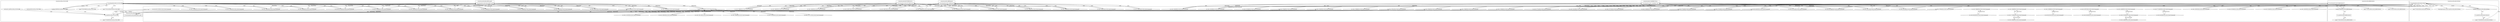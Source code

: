digraph G {
	"10.1.80.1:35908#ServerID_OuterContainerID"->"1_fwatchdog#ServerID_6dcbcc88d5-mp48t"[ label="GET" ];
	"1_fwatchdog#ServerID_667d78fb58-847xt"->"10.1.80.1:58858#ServerID_OuterContainerID"[ label="RESPONSE" ];
	"10.1.80.1:58858#ServerID_OuterContainerID"->"1_fwatchdog#ServerID_667d78fb58-847xt"[ label="GET" ];
	"10.1.80.1:35909#ServerID_OuterContainerID"->"1_fwatchdog#ServerID_6dcbcc88d5-mp48t"[ label="GET" ];
	"1_fwatchdog#ServerID_667d78fb58-847xt"->"10.1.80.1:58860#ServerID_OuterContainerID"[ label="RESPONSE" ];
	"10.1.80.1:58860#ServerID_OuterContainerID"->"1_fwatchdog#ServerID_667d78fb58-847xt"[ label="GET" ];
	"1_fwatchdog#ServerID_6dcbcc88d5-mp48t"->"10.1.80.1:35909#ServerID_OuterContainerID"[ label="RESPONSE" ];
	"1_fwatchdog#ServerID_6dcbcc88d5-mp48t"->"10.1.80.1:35908#ServerID_OuterContainerID"[ label="RESPONSE" ];
	"10.1.80.1:57749#ServerID_OuterContainerID"->"1_fwatchdog#ServerID_8665dd9487-pdgrc"[ label="GET" ];
	"1_fwatchdog#ServerID_8665dd9487-pdgrc"->"10.1.80.1:57749#ServerID_OuterContainerID"[ label="RESPONSE" ];
	"10.1.80.1:57748#ServerID_OuterContainerID"->"1_fwatchdog#ServerID_8665dd9487-pdgrc"[ label="GET" ];
	"1_fwatchdog#ServerID_8665dd9487-pdgrc"->"10.1.80.1:57748#ServerID_OuterContainerID"[ label="RESPONSE" ];
	"10.1.80.1:55058#ServerID_OuterContainerID"->"1_fwatchdog#ServerID_76c96688d7-9bscs"[ label="GET" ];
	"1_fwatchdog#ServerID_76c96688d7-9bscs"->"10.1.80.1:55058#ServerID_OuterContainerID"[ label="RESPONSE" ];
	"10.1.80.1:55060#ServerID_OuterContainerID"->"1_fwatchdog#ServerID_76c96688d7-9bscs"[ label="GET" ];
	"1_fwatchdog#ServerID_76c96688d7-9bscs"->"10.1.80.1:55060#ServerID_OuterContainerID"[ label="RESPONSE" ];
	"10.1.80.1:58834#ServerID_OuterContainerID"->"1_fwatchdog#ServerID_1f4f60deee3d"[ label="read" ];
	"1_fwatchdog#ServerID_6dcbcc88d5-mp48t"->"gateway:8080#ServerID_OuterContainerID"[ label="POST" ];
	"10.1.80.1:58890#ServerID_OuterContainerID"->"1_fwatchdog#ServerID_667d78fb58-847xt"[ label="GET" ];
	"10.1.80.1:58888#ServerID_OuterContainerID"->"1_fwatchdog#ServerID_667d78fb58-847xt"[ label="GET" ];
	"1_fwatchdog#ServerID_667d78fb58-847xt"->"10.1.80.1:58890#ServerID_OuterContainerID"[ label="RESPONSE" ];
	"1_fwatchdog#ServerID_667d78fb58-847xt"->"10.1.80.1:58888#ServerID_OuterContainerID"[ label="RESPONSE" ];
	"10.1.80.183:57642#ServerID_OuterContainerID"->"1_fwatchdog#ServerID_6dcbcc88d5-mp48t"[ label="POST" ];
	"1_fwatchdog#ServerID_1f4f60deee3d"->"10.1.80.1:58834#ServerID_OuterContainerID"[ label="write" ];
	"1_fwatchdog#ServerID_6dcbcc88d5-mp48t"->"10.1.80.183:8080#ServerID_OuterContainerID"[ label="POST" ];
	"10.1.80.183:44040#ServerID_OuterContainerID"->"1_fwatchdog#ServerID_8665dd9487-pdgrc"[ label="POST" ];
	"1_fwatchdog#ServerID_8665dd9487-pdgrc"->"10.1.80.183:44040#ServerID_OuterContainerID"[ label="RESPONSE" ];
	"10.1.80.183:8080#ServerID_OuterContainerID"->"1_fwatchdog#ServerID_6dcbcc88d5-mp48t"[ label="RESPONSE" ];
	"gateway:8080#ServerID_OuterContainerID"->"1_fwatchdog#ServerID_6dcbcc88d5-mp48t"[ label="RESPONSE" ];
	"10.1.80.1:35958#ServerID_OuterContainerID"->"1_fwatchdog#ServerID_6dcbcc88d5-mp48t"[ label="GET" ];
	"10.1.80.1:35956#ServerID_OuterContainerID"->"1_fwatchdog#ServerID_6dcbcc88d5-mp48t"[ label="GET" ];
	"1_fwatchdog#ServerID_6dcbcc88d5-mp48t"->"10.1.80.1:35958#ServerID_OuterContainerID"[ label="RESPONSE" ];
	"1_fwatchdog#ServerID_6dcbcc88d5-mp48t"->"10.1.80.1:35956#ServerID_OuterContainerID"[ label="RESPONSE" ];
	"10.1.80.183:55664#ServerID_OuterContainerID"->"1_fwatchdog#ServerID_76c96688d7-9bscs"[ label="POST" ];
	"1_fwatchdog#ServerID_76c96688d7-9bscs"->"10.1.80.183:55664#ServerID_OuterContainerID"[ label="RESPONSE" ];
	"10.1.80.1:58832#ServerID_OuterContainerID"->"1_fwatchdog#ServerID_1f4f60deee3d"[ label="read" ];
	"1_fwatchdog#ServerID_6dcbcc88d5-mp48t"->"10.1.80.183:57642#ServerID_OuterContainerID"[ label="RESPONSE" ];
	"10.1.80.1:57804#ServerID_OuterContainerID"->"1_fwatchdog#ServerID_8665dd9487-pdgrc"[ label="GET" ];
	"10.1.80.1:57806#ServerID_OuterContainerID"->"1_fwatchdog#ServerID_8665dd9487-pdgrc"[ label="GET" ];
	"1_fwatchdog#ServerID_1f4f60deee3d"->"10.1.80.1:58832#ServerID_OuterContainerID"[ label="write" ];
	"1_fwatchdog#ServerID_8665dd9487-pdgrc"->"10.1.80.1:57806#ServerID_OuterContainerID"[ label="RESPONSE" ];
	"1_fwatchdog#ServerID_8665dd9487-pdgrc"->"10.1.80.1:57804#ServerID_OuterContainerID"[ label="RESPONSE" ];
	"10.1.80.1:55114#ServerID_OuterContainerID"->"1_fwatchdog#ServerID_76c96688d7-9bscs"[ label="GET" ];
	"10.1.80.1:55112#ServerID_OuterContainerID"->"1_fwatchdog#ServerID_76c96688d7-9bscs"[ label="GET" ];
	"1_fwatchdog#ServerID_76c96688d7-9bscs"->"10.1.80.1:55112#ServerID_OuterContainerID"[ label="RESPONSE" ];
	"1_fwatchdog#ServerID_76c96688d7-9bscs"->"10.1.80.1:55114#ServerID_OuterContainerID"[ label="RESPONSE" ];
	"10.1.80.1:58938#ServerID_OuterContainerID"->"1_fwatchdog#ServerID_667d78fb58-847xt"[ label="GET" ];
	"10.1.80.1:58940#ServerID_OuterContainerID"->"1_fwatchdog#ServerID_667d78fb58-847xt"[ label="GET" ];
	"1_fwatchdog#ServerID_667d78fb58-847xt"->"10.1.80.1:58940#ServerID_OuterContainerID"[ label="RESPONSE" ];
	"1_fwatchdog#ServerID_667d78fb58-847xt"->"10.1.80.1:58938#ServerID_OuterContainerID"[ label="RESPONSE" ];
	"10.1.80.1:35990#ServerID_OuterContainerID"->"1_fwatchdog#ServerID_6dcbcc88d5-mp48t"[ label="GET" ];
	"1_fwatchdog#ServerID_6dcbcc88d5-mp48t"->"10.1.80.1:35990#ServerID_OuterContainerID"[ label="RESPONSE" ];
	"10.1.80.1:35988#ServerID_OuterContainerID"->"1_fwatchdog#ServerID_6dcbcc88d5-mp48t"[ label="GET" ];
	"1_fwatchdog#ServerID_6dcbcc88d5-mp48t"->"10.1.80.1:35988#ServerID_OuterContainerID"[ label="RESPONSE" ];
	"10.1.80.1:57830#ServerID_OuterContainerID"->"1_fwatchdog#ServerID_8665dd9487-pdgrc"[ label="GET" ];
	"10.1.80.1:57831#ServerID_OuterContainerID"->"1_fwatchdog#ServerID_8665dd9487-pdgrc"[ label="GET" ];
	"1_fwatchdog#ServerID_8665dd9487-pdgrc"->"10.1.80.1:57830#ServerID_OuterContainerID"[ label="RESPONSE" ];
	"1_fwatchdog#ServerID_8665dd9487-pdgrc"->"10.1.80.1:57831#ServerID_OuterContainerID"[ label="RESPONSE" ];
	"10.1.80.1:55139#ServerID_OuterContainerID"->"1_fwatchdog#ServerID_76c96688d7-9bscs"[ label="GET" ];
	"1_fwatchdog#ServerID_76c96688d7-9bscs"->"10.1.80.1:55139#ServerID_OuterContainerID"[ label="RESPONSE" ];
	"10.1.80.1:55138#ServerID_OuterContainerID"->"1_fwatchdog#ServerID_76c96688d7-9bscs"[ label="GET" ];
	"10.1.80.1:35884#ServerID_OuterContainerID"->"1_fwatchdog#ServerID_e47e2b15aff4"[ label="read" ];
	"1_fwatchdog#ServerID_76c96688d7-9bscs"->"10.1.80.1:55138#ServerID_OuterContainerID"[ label="RESPONSE" ];
	"10.1.80.1:58972#ServerID_OuterContainerID"->"1_fwatchdog#ServerID_667d78fb58-847xt"[ label="GET" ];
	"1_fwatchdog#ServerID_667d78fb58-847xt"->"10.1.80.1:58972#ServerID_OuterContainerID"[ label="RESPONSE" ];
	"10.1.80.1:58970#ServerID_OuterContainerID"->"1_fwatchdog#ServerID_667d78fb58-847xt"[ label="GET" ];
	"1_fwatchdog#ServerID_667d78fb58-847xt"->"10.1.80.1:58970#ServerID_OuterContainerID"[ label="RESPONSE" ];
	"1_fwatchdog#ServerID_e47e2b15aff4"->"10.1.80.1:35884#ServerID_OuterContainerID"[ label="write" ];
	"10.1.80.1:36020#ServerID_OuterContainerID"->"1_fwatchdog#ServerID_6dcbcc88d5-mp48t"[ label="GET" ];
	"10.1.80.1:36021#ServerID_OuterContainerID"->"1_fwatchdog#ServerID_6dcbcc88d5-mp48t"[ label="GET" ];
	"1_fwatchdog#ServerID_6dcbcc88d5-mp48t"->"10.1.80.1:36020#ServerID_OuterContainerID"[ label="RESPONSE" ];
	"1_fwatchdog#ServerID_6dcbcc88d5-mp48t"->"10.1.80.1:36021#ServerID_OuterContainerID"[ label="RESPONSE" ];
	"10.1.80.1:57862#ServerID_OuterContainerID"->"1_fwatchdog#ServerID_8665dd9487-pdgrc"[ label="GET" ];
	"1_fwatchdog#ServerID_8665dd9487-pdgrc"->"10.1.80.1:57862#ServerID_OuterContainerID"[ label="RESPONSE" ];
	"10.1.80.1:35882#ServerID_OuterContainerID"->"1_fwatchdog#ServerID_e47e2b15aff4"[ label="read" ];
	"10.1.80.1:57860#ServerID_OuterContainerID"->"1_fwatchdog#ServerID_8665dd9487-pdgrc"[ label="GET" ];
	"10.1.80.1:55169#ServerID_OuterContainerID"->"1_fwatchdog#ServerID_76c96688d7-9bscs"[ label="GET" ];
	"1_fwatchdog#ServerID_8665dd9487-pdgrc"->"10.1.80.1:57860#ServerID_OuterContainerID"[ label="RESPONSE" ];
	"1_fwatchdog#ServerID_76c96688d7-9bscs"->"10.1.80.1:55169#ServerID_OuterContainerID"[ label="RESPONSE" ];
	"10.1.80.1:55168#ServerID_OuterContainerID"->"1_fwatchdog#ServerID_76c96688d7-9bscs"[ label="GET" ];
	"1_fwatchdog#ServerID_76c96688d7-9bscs"->"10.1.80.1:55168#ServerID_OuterContainerID"[ label="RESPONSE" ];
	"10.1.80.1:58998#ServerID_OuterContainerID"->"1_fwatchdog#ServerID_667d78fb58-847xt"[ label="GET" ];
	"1_fwatchdog#ServerID_667d78fb58-847xt"->"10.1.80.1:58998#ServerID_OuterContainerID"[ label="RESPONSE" ];
	"10.1.80.1:58999#ServerID_OuterContainerID"->"1_fwatchdog#ServerID_667d78fb58-847xt"[ label="GET" ];
	"1_fwatchdog#ServerID_667d78fb58-847xt"->"10.1.80.1:58999#ServerID_OuterContainerID"[ label="RESPONSE" ];
	"10.1.80.1:36050#ServerID_OuterContainerID"->"1_fwatchdog#ServerID_6dcbcc88d5-mp48t"[ label="GET" ];
	"1_fwatchdog#ServerID_e47e2b15aff4"->"10.1.80.1:35882#ServerID_OuterContainerID"[ label="write" ];
	"1_fwatchdog#ServerID_6dcbcc88d5-mp48t"->"10.1.80.1:36050#ServerID_OuterContainerID"[ label="RESPONSE" ];
	"10.1.80.1:36048#ServerID_OuterContainerID"->"1_fwatchdog#ServerID_6dcbcc88d5-mp48t"[ label="GET" ];
	"1_fwatchdog#ServerID_6dcbcc88d5-mp48t"->"10.1.80.1:36048#ServerID_OuterContainerID"[ label="RESPONSE" ];
	"10.1.80.1:57890#ServerID_OuterContainerID"->"1_fwatchdog#ServerID_8665dd9487-pdgrc"[ label="GET" ];
	"10.1.80.1:57722#ServerID_OuterContainerID"->"1_fwatchdog#ServerID_d68681b9e3dc"[ label="read" ];
	"10.1.80.1:57724#ServerID_OuterContainerID"->"1_fwatchdog#ServerID_d68681b9e3dc"[ label="read" ];
	"1_fwatchdog#ServerID_d68681b9e3dc"->"10.1.80.1:57724#ServerID_OuterContainerID"[ label="write" ];
	"1_fwatchdog#ServerID_d68681b9e3dc"->"10.1.80.1:57722#ServerID_OuterContainerID"[ label="write" ];
	"10.1.80.1:55030#ServerID_OuterContainerID"->"1_fwatchdog#ServerID_bd3e51d82a9e"[ label="read" ];
	"10.1.80.1:55032#ServerID_OuterContainerID"->"1_fwatchdog#ServerID_bd3e51d82a9e"[ label="read" ];
	"1_fwatchdog#ServerID_bd3e51d82a9e"->"10.1.80.1:55032#ServerID_OuterContainerID"[ label="write" ];
	"1_fwatchdog#ServerID_bd3e51d82a9e"->"10.1.80.1:55030#ServerID_OuterContainerID"[ label="write" ];
	"10.1.80.1:58858#ServerID_OuterContainerID"->"1_fwatchdog#ServerID_1f4f60deee3d"[ label="read" ];
	"10.1.80.1:58860#ServerID_OuterContainerID"->"1_fwatchdog#ServerID_1f4f60deee3d"[ label="read" ];
	"1_fwatchdog#ServerID_1f4f60deee3d"->"10.1.80.1:58858#ServerID_OuterContainerID"[ label="write" ];
	"1_fwatchdog#ServerID_1f4f60deee3d"->"10.1.80.1:58860#ServerID_OuterContainerID"[ label="write" ];
	"10.1.80.1:35909#ServerID_OuterContainerID"->"1_fwatchdog#ServerID_e47e2b15aff4"[ label="read" ];
	"1_fwatchdog#ServerID_e47e2b15aff4"->"10.1.80.1:35909#ServerID_OuterContainerID"[ label="write" ];
	"10.1.80.1:35908#ServerID_OuterContainerID"->"1_fwatchdog#ServerID_e47e2b15aff4"[ label="read" ];
	"1_fwatchdog#ServerID_e47e2b15aff4"->"10.1.80.1:35908#ServerID_OuterContainerID"[ label="write" ];
	"10.1.80.1:57749#ServerID_OuterContainerID"->"1_fwatchdog#ServerID_d68681b9e3dc"[ label="read" ];
	"10.1.80.1:57748#ServerID_OuterContainerID"->"1_fwatchdog#ServerID_d68681b9e3dc"[ label="read" ];
	"1_fwatchdog#ServerID_d68681b9e3dc"->"10.1.80.1:57749#ServerID_OuterContainerID"[ label="write" ];
	"1_fwatchdog#ServerID_d68681b9e3dc"->"10.1.80.1:57748#ServerID_OuterContainerID"[ label="write" ];
	"10.1.80.1:55058#ServerID_OuterContainerID"->"1_fwatchdog#ServerID_bd3e51d82a9e"[ label="read" ];
	"10.1.80.1:55060#ServerID_OuterContainerID"->"1_fwatchdog#ServerID_bd3e51d82a9e"[ label="read" ];
	"1_fwatchdog#ServerID_bd3e51d82a9e"->"10.1.80.1:55058#ServerID_OuterContainerID"[ label="write" ];
	"10.1.80.1:58888#ServerID_OuterContainerID"->"1_fwatchdog#ServerID_1f4f60deee3d"[ label="read" ];
	"1_fwatchdog#ServerID_bd3e51d82a9e"->"10.1.80.1:55060#ServerID_OuterContainerID"[ label="write" ];
	"10.1.80.1:58890#ServerID_OuterContainerID"->"1_fwatchdog#ServerID_1f4f60deee3d"[ label="read" ];
	"1_fwatchdog#ServerID_1f4f60deee3d"->"10.1.80.1:58890#ServerID_OuterContainerID"[ label="write" ];
	"1_fwatchdog#ServerID_1f4f60deee3d"->"10.1.80.1:58888#ServerID_OuterContainerID"[ label="write" ];
	"10.1.80.183:57642#ServerID_OuterContainerID"->"1_fwatchdog#ServerID_e47e2b15aff4"[ label="read" ];
	"1_fwatchdog#ServerID_e47e2b15aff4"->"pipe:[77302195]#ServerID_e47e2b15aff4"[ label="write" ];
	"1_fwatchdog#ServerID_e47e2b15aff4"->"localhost:3000#ServerID_e47e2b15aff4"[ label="connect" ];
	"localhost:3000#ServerID_e47e2b15aff4"->"1_fwatchdog#ServerID_e47e2b15aff4"[ label="read" ];
	"1_fwatchdog#ServerID_e47e2b15aff4"->"localhost:3000#ServerID_e47e2b15aff4"[ label="write" ];
	"localhost:3000#ServerID_e47e2b15aff4"->"9_node#ServerID_e47e2b15aff4"[ label="read" ];
	"9_node#ServerID_e47e2b15aff4"->"pipe:[77303685]#ServerID_e47e2b15aff4"[ label="write" ];
	"/etc/hosts#ServerID_e47e2b15aff4"->"9_node#ServerID_e47e2b15aff4"[ label="read" ];
	"9_node#ServerID_e47e2b15aff4"->"10.152.183.10:53#ServerID_OuterContainerID"[ label="sendto" ];
	"/etc/resolv.conf#ServerID_e47e2b15aff4"->"9_node#ServerID_e47e2b15aff4"[ label="read" ];
	"10.152.183.10:53#ServerID_OuterContainerID"->"9_node#ServerID_e47e2b15aff4"[ label="recvfrom" ];
	"9_node#ServerID_e47e2b15aff4"->"gateway:8080#ServerID_OuterContainerID"[ label="connect" ];
	"1_fwatchdog#ServerID_d68681b9e3dc"->"pipe:[77302414]#ServerID_d68681b9e3dc"[ label="write" ];
	"1_fwatchdog#ServerID_d68681b9e3dc"->"localhost:3000#ServerID_d68681b9e3dc"[ label="connect" ];
	"10.1.80.183:44040#ServerID_OuterContainerID"->"1_fwatchdog#ServerID_d68681b9e3dc"[ label="read" ];
	"1_fwatchdog#ServerID_d68681b9e3dc"->"localhost:3000#ServerID_d68681b9e3dc"[ label="write" ];
	"localhost:3000#ServerID_d68681b9e3dc"->"10_node#ServerID_d68681b9e3dc"[ label="read" ];
	"localhost:3000#ServerID_d68681b9e3dc"->"1_fwatchdog#ServerID_d68681b9e3dc"[ label="read" ];
	"10_node#ServerID_d68681b9e3dc"->"pipe:[77304018]#ServerID_d68681b9e3dc"[ label="write" ];
	"1_fwatchdog#ServerID_d68681b9e3dc"->"pipe:[77302415]#ServerID_d68681b9e3dc"[ label="write" ];
	"gateway:8080#ServerID_OuterContainerID"->"9_node#ServerID_e47e2b15aff4"[ label="read" ];
	"1_fwatchdog#ServerID_d68681b9e3dc"->"10.1.80.183:44040#ServerID_OuterContainerID"[ label="write" ];
	"10.1.80.1:35956#ServerID_OuterContainerID"->"1_fwatchdog#ServerID_e47e2b15aff4"[ label="read" ];
	"10.1.80.1:35958#ServerID_OuterContainerID"->"1_fwatchdog#ServerID_e47e2b15aff4"[ label="read" ];
	"1_fwatchdog#ServerID_e47e2b15aff4"->"10.1.80.1:35956#ServerID_OuterContainerID"[ label="write" ];
	"1_fwatchdog#ServerID_bd3e51d82a9e"->"localhost:3000#ServerID_bd3e51d82a9e"[ label="write" ];
	"1_fwatchdog#ServerID_e47e2b15aff4"->"10.1.80.1:35958#ServerID_OuterContainerID"[ label="write" ];
	"localhost:3000#ServerID_bd3e51d82a9e"->"1_fwatchdog#ServerID_bd3e51d82a9e"[ label="read" ];
	"1_fwatchdog#ServerID_bd3e51d82a9e"->"localhost:3000#ServerID_bd3e51d82a9e"[ label="connect" ];
	"10.1.80.183:55664#ServerID_OuterContainerID"->"1_fwatchdog#ServerID_bd3e51d82a9e"[ label="read" ];
	"localhost:3000#ServerID_bd3e51d82a9e"->"15_node#ServerID_bd3e51d82a9e"[ label="read" ];
	"1_fwatchdog#ServerID_bd3e51d82a9e"->"pipe:[77302623]#ServerID_bd3e51d82a9e"[ label="write" ];
	"pipe:[77304956]#ServerID_bd3e51d82a9e"->"1_fwatchdog#ServerID_bd3e51d82a9e"[ label="read" ];
	"15_node#ServerID_bd3e51d82a9e"->"pipe:[77304956]#ServerID_bd3e51d82a9e"[ label="write" ];
	"1_fwatchdog#ServerID_bd3e51d82a9e"->"/home/app/request.alastor.log#ServerID_bd3e51d82a9e"[ label="write" ];
	"1_fwatchdog#ServerID_bd3e51d82a9e"->"10.1.80.183:55664#ServerID_OuterContainerID"[ label="write" ];
	"1_fwatchdog#ServerID_e47e2b15aff4"->"pipe:[77302196]#ServerID_e47e2b15aff4"[ label="write" ];
	"1_fwatchdog#ServerID_e47e2b15aff4"->"10.1.80.183:57642#ServerID_OuterContainerID"[ label="write" ];
	"10.1.80.1:57804#ServerID_OuterContainerID"->"1_fwatchdog#ServerID_d68681b9e3dc"[ label="read" ];
	"10.1.80.1:57806#ServerID_OuterContainerID"->"1_fwatchdog#ServerID_d68681b9e3dc"[ label="read" ];
	"1_fwatchdog#ServerID_d68681b9e3dc"->"10.1.80.1:57804#ServerID_OuterContainerID"[ label="write" ];
	"1_fwatchdog#ServerID_d68681b9e3dc"->"10.1.80.1:57806#ServerID_OuterContainerID"[ label="write" ];
	"10.1.80.1:55112#ServerID_OuterContainerID"->"1_fwatchdog#ServerID_bd3e51d82a9e"[ label="read" ];
	"10.1.80.1:55114#ServerID_OuterContainerID"->"1_fwatchdog#ServerID_bd3e51d82a9e"[ label="read" ];
	"1_fwatchdog#ServerID_bd3e51d82a9e"->"10.1.80.1:55112#ServerID_OuterContainerID"[ label="write" ];
	"1_fwatchdog#ServerID_bd3e51d82a9e"->"10.1.80.1:55114#ServerID_OuterContainerID"[ label="write" ];
	"10.1.80.1:58938#ServerID_OuterContainerID"->"1_fwatchdog#ServerID_1f4f60deee3d"[ label="read" ];
	"10.1.80.1:58940#ServerID_OuterContainerID"->"1_fwatchdog#ServerID_1f4f60deee3d"[ label="read" ];
	"1_fwatchdog#ServerID_1f4f60deee3d"->"10.1.80.1:58938#ServerID_OuterContainerID"[ label="write" ];
	"1_fwatchdog#ServerID_1f4f60deee3d"->"10.1.80.1:58940#ServerID_OuterContainerID"[ label="write" ];
	"10.1.80.1:35988#ServerID_OuterContainerID"->"1_fwatchdog#ServerID_e47e2b15aff4"[ label="read" ];
	"10.1.80.1:35990#ServerID_OuterContainerID"->"1_fwatchdog#ServerID_e47e2b15aff4"[ label="read" ];
	"1_fwatchdog#ServerID_e47e2b15aff4"->"10.1.80.1:35990#ServerID_OuterContainerID"[ label="write" ];
	"1_fwatchdog#ServerID_e47e2b15aff4"->"10.1.80.1:35988#ServerID_OuterContainerID"[ label="write" ];
	"10.1.80.1:57831#ServerID_OuterContainerID"->"1_fwatchdog#ServerID_d68681b9e3dc"[ label="read" ];
	"10.1.80.1:57830#ServerID_OuterContainerID"->"1_fwatchdog#ServerID_d68681b9e3dc"[ label="read" ];
	"1_fwatchdog#ServerID_d68681b9e3dc"->"10.1.80.1:57830#ServerID_OuterContainerID"[ label="write" ];
	"1_fwatchdog#ServerID_d68681b9e3dc"->"10.1.80.1:57831#ServerID_OuterContainerID"[ label="write" ];
	"10.1.80.1:55139#ServerID_OuterContainerID"->"1_fwatchdog#ServerID_bd3e51d82a9e"[ label="read" ];
	"10.1.80.1:55138#ServerID_OuterContainerID"->"1_fwatchdog#ServerID_bd3e51d82a9e"[ label="read" ];
	"1_fwatchdog#ServerID_bd3e51d82a9e"->"10.1.80.1:55139#ServerID_OuterContainerID"[ label="write" ];
	"1_fwatchdog#ServerID_bd3e51d82a9e"->"10.1.80.1:55138#ServerID_OuterContainerID"[ label="write" ];
	"10.1.80.1:58972#ServerID_OuterContainerID"->"1_fwatchdog#ServerID_1f4f60deee3d"[ label="read" ];
	"10.1.80.1:58970#ServerID_OuterContainerID"->"1_fwatchdog#ServerID_1f4f60deee3d"[ label="read" ];
	"1_fwatchdog#ServerID_1f4f60deee3d"->"10.1.80.1:58972#ServerID_OuterContainerID"[ label="write" ];
	"1_fwatchdog#ServerID_1f4f60deee3d"->"10.1.80.1:58970#ServerID_OuterContainerID"[ label="write" ];
	"10.1.80.1:36020#ServerID_OuterContainerID"->"1_fwatchdog#ServerID_e47e2b15aff4"[ label="read" ];
	"1_fwatchdog#ServerID_e47e2b15aff4"->"10.1.80.1:36020#ServerID_OuterContainerID"[ label="write" ];
	"10.1.80.1:36021#ServerID_OuterContainerID"->"1_fwatchdog#ServerID_e47e2b15aff4"[ label="read" ];
	"1_fwatchdog#ServerID_e47e2b15aff4"->"10.1.80.1:36021#ServerID_OuterContainerID"[ label="write" ];
	"10.1.80.1:57862#ServerID_OuterContainerID"->"1_fwatchdog#ServerID_d68681b9e3dc"[ label="read" ];
	"10.1.80.1:57860#ServerID_OuterContainerID"->"1_fwatchdog#ServerID_d68681b9e3dc"[ label="read" ];
	"1_fwatchdog#ServerID_d68681b9e3dc"->"10.1.80.1:57862#ServerID_OuterContainerID"[ label="write" ];
	"1_fwatchdog#ServerID_d68681b9e3dc"->"10.1.80.1:57860#ServerID_OuterContainerID"[ label="write" ];
	"10.1.80.1:55169#ServerID_OuterContainerID"->"1_fwatchdog#ServerID_bd3e51d82a9e"[ label="read" ];
	"10.1.80.1:55168#ServerID_OuterContainerID"->"1_fwatchdog#ServerID_bd3e51d82a9e"[ label="read" ];
	"1_fwatchdog#ServerID_bd3e51d82a9e"->"10.1.80.1:55169#ServerID_OuterContainerID"[ label="write" ];
	"10.1.80.1:58998#ServerID_OuterContainerID"->"1_fwatchdog#ServerID_1f4f60deee3d"[ label="read" ];
	"1_fwatchdog#ServerID_bd3e51d82a9e"->"10.1.80.1:55168#ServerID_OuterContainerID"[ label="write" ];
	"10.1.80.1:58999#ServerID_OuterContainerID"->"1_fwatchdog#ServerID_1f4f60deee3d"[ label="read" ];
	"1_fwatchdog#ServerID_1f4f60deee3d"->"10.1.80.1:58998#ServerID_OuterContainerID"[ label="write" ];
	"1_fwatchdog#ServerID_1f4f60deee3d"->"10.1.80.1:58999#ServerID_OuterContainerID"[ label="write" ];
	"10.1.80.1:36050#ServerID_OuterContainerID"->"1_fwatchdog#ServerID_e47e2b15aff4"[ label="read" ];
	"10.1.80.1:36048#ServerID_OuterContainerID"->"1_fwatchdog#ServerID_e47e2b15aff4"[ label="read" ];
	"1_fwatchdog#ServerID_e47e2b15aff4"->"10.1.80.1:36050#ServerID_OuterContainerID"[ label="write" ];
	"10.1.80.1:57890#ServerID_OuterContainerID"->"1_fwatchdog#ServerID_d68681b9e3dc"[ label="read" ];
	"1_fwatchdog#ServerID_e47e2b15aff4"->"10.1.80.1:36048#ServerID_OuterContainerID"[ label="write" ];
	"10.1.80.1:57888#ServerID_OuterContainerID"->"1_fwatchdog#ServerID_d68681b9e3dc"[ label="read" ];
	"1_fwatchdog#ServerID_d68681b9e3dc"->"10.1.80.1:57890#ServerID_OuterContainerID"[ label="write" ];
	"1_fwatchdog#ServerID_d68681b9e3dc"->"10.1.80.1:57888#ServerID_OuterContainerID"[ label="write" ];
	"10.1.80.1:55198#ServerID_OuterContainerID"->"1_fwatchdog#ServerID_bd3e51d82a9e"[ label="read" ];
	"10.1.80.1:55196#ServerID_OuterContainerID"->"1_fwatchdog#ServerID_bd3e51d82a9e"[ label="read" ];
	"1_fwatchdog#ServerID_bd3e51d82a9e"->"10.1.80.1:55198#ServerID_OuterContainerID"[ label="write" ];
	"1_fwatchdog#ServerID_bd3e51d82a9e"->"10.1.80.1:55196#ServerID_OuterContainerID"[ label="write" ];
	"10.1.80.183:8080#ServerID_OuterContainerID"->"10.1.80.1:59088#ServerID_OuterContainerID"[ label="RESPONSE" ];
	"10.1.80.1:59088#ServerID_OuterContainerID"->"10.1.80.183:8080#ServerID_OuterContainerID"[ label="GET" ];
	"10.1.80.1:59114#ServerID_OuterContainerID"->"10.1.80.183:8080#ServerID_OuterContainerID"[ label="GET" ];
	"10.1.80.183:8080#ServerID_OuterContainerID"->"10.1.80.1:59114#ServerID_OuterContainerID"[ label="RESPONSE" ];
	"10.1.80.177:32930#ServerID_OuterContainerID"->"10.1.80.183:8082#ServerID_OuterContainerID"[ label="GET" ];
	"10.1.80.183:8082#ServerID_OuterContainerID"->"10.1.80.177:32930#ServerID_OuterContainerID"[ label="RESPONSE" ];
	"10.1.80.1:44566#ServerID_OuterContainerID"->"10.1.80.187:9093#ServerID_OuterContainerID"[ label="GET" ];
	"10.1.80.187:9093#ServerID_OuterContainerID"->"10.1.80.1:44566#ServerID_OuterContainerID"[ label="RESPONSE" ];
	"10.1.80.1:21023#ServerID_OuterContainerID"->"10.1.80.183:8080#ServerID_OuterContainerID"[ label="POST" ];
	"10.1.80.183:8080#ServerID_OuterContainerID"->"10.1.80.1:21023#ServerID_OuterContainerID"[ label="RESPONSE" ];
	"10.1.80.1:40370#ServerID_OuterContainerID"->"10.1.80.182:8080#ServerID_OuterContainerID"[ label="GET" ];
	"10.1.80.183:8080#ServerID_OuterContainerID"->"10.0.88.125:31112#ServerID_OuterContainerID"[ label="RESPONSE" ];
	"10.1.80.182:8080#ServerID_OuterContainerID"->"10.1.80.1:40370#ServerID_OuterContainerID"[ label="RESPONSE" ];
	"10.1.80.1:51896#ServerID_OuterContainerID"->"10.1.80.182:8181#ServerID_OuterContainerID"[ label="GET" ];
	"10.1.80.182:8181#ServerID_OuterContainerID"->"10.1.80.1:51896#ServerID_OuterContainerID"[ label="RESPONSE" ];
	"10.1.80.1:50088#ServerID_OuterContainerID"->"10.1.80.177:9090#ServerID_OuterContainerID"[ label="GET" ];
	"10.1.80.177:9090#ServerID_OuterContainerID"->"10.1.80.1:50088#ServerID_OuterContainerID"[ label="RESPONSE" ];
	"10.1.80.1:50098#ServerID_OuterContainerID"->"10.1.80.177:9090#ServerID_OuterContainerID"[ label="GET" ];
	"10.1.80.177:9090#ServerID_OuterContainerID"->"10.1.80.1:50098#ServerID_OuterContainerID"[ label="RESPONSE" ];
	"10.1.80.1:59194#ServerID_OuterContainerID"->"10.1.80.183:8080#ServerID_OuterContainerID"[ label="GET" ];
	"10.1.80.183:8080#ServerID_OuterContainerID"->"10.1.80.1:59194#ServerID_OuterContainerID"[ label="RESPONSE" ];
	"10.1.80.1:44650#ServerID_OuterContainerID"->"10.1.80.187:9093#ServerID_OuterContainerID"[ label="GET" ];
	"10.1.80.187:9093#ServerID_OuterContainerID"->"10.1.80.1:44650#ServerID_OuterContainerID"[ label="RESPONSE" ];
	"10.1.80.1:59204#ServerID_OuterContainerID"->"10.1.80.183:8080#ServerID_OuterContainerID"[ label="GET" ];
	"10.1.80.183:8080#ServerID_OuterContainerID"->"10.1.80.1:59204#ServerID_OuterContainerID"[ label="RESPONSE" ];
	"10.1.80.1:53880#ServerID_OuterContainerID"->"10.1.80.180:8000#ServerID_OuterContainerID"[ label="GET" ];
	"10.1.80.180:8000#ServerID_OuterContainerID"->"10.1.80.1:53880#ServerID_OuterContainerID"[ label="RESPONSE" ];
	subgraph "clusterServerID_1f4f60deee3d" {
	label="clusterServerID_1f4f60deee3d";
	"1_fwatchdog#ServerID_1f4f60deee3d" [ shape=box ];

}
;
	subgraph "clusterServerID_667d78fb58-847xt" {
	label="clusterServerID_667d78fb58-847xt";
	"1_fwatchdog#ServerID_667d78fb58-847xt" [ shape=box ];

}
;
	subgraph "clusterServerID_6dcbcc88d5-mp48t" {
	label="clusterServerID_6dcbcc88d5-mp48t";
	"1_fwatchdog#ServerID_6dcbcc88d5-mp48t" [ shape=box ];

}
;
	subgraph "clusterServerID_76c96688d7-9bscs" {
	label="clusterServerID_76c96688d7-9bscs";
	"1_fwatchdog#ServerID_76c96688d7-9bscs" [ shape=box ];

}
;
	subgraph "clusterServerID_8665dd9487-pdgrc" {
	label="clusterServerID_8665dd9487-pdgrc";
	"1_fwatchdog#ServerID_8665dd9487-pdgrc" [ shape=box ];

}
;
	subgraph "clusterServerID_OuterContainerID" {
	label="clusterServerID_OuterContainerID";
	"10.0.88.125:31112#ServerID_OuterContainerID" [ shape=diamond ];
	"10.1.80.177:32930#ServerID_OuterContainerID" [ shape=diamond ];
	"10.1.80.177:9090#ServerID_OuterContainerID" [ shape=diamond ];
	"10.1.80.180:8000#ServerID_OuterContainerID" [ shape=diamond ];
	"10.1.80.182:8080#ServerID_OuterContainerID" [ shape=diamond ];
	"10.1.80.182:8181#ServerID_OuterContainerID" [ shape=diamond ];
	"10.1.80.183:44040#ServerID_OuterContainerID" [ shape=diamond ];
	"10.1.80.183:55664#ServerID_OuterContainerID" [ shape=diamond ];
	"10.1.80.183:57642#ServerID_OuterContainerID" [ shape=diamond ];
	"10.1.80.183:8080#ServerID_OuterContainerID" [ shape=diamond ];
	"10.1.80.183:8082#ServerID_OuterContainerID" [ shape=diamond ];
	"10.1.80.187:9093#ServerID_OuterContainerID" [ shape=diamond ];
	"10.1.80.1:21023#ServerID_OuterContainerID" [ shape=diamond ];
	"10.1.80.1:35882#ServerID_OuterContainerID" [ shape=diamond ];
	"10.1.80.1:35884#ServerID_OuterContainerID" [ shape=diamond ];
	"10.1.80.1:35908#ServerID_OuterContainerID" [ shape=diamond ];
	"10.1.80.1:35909#ServerID_OuterContainerID" [ shape=diamond ];
	"10.1.80.1:35956#ServerID_OuterContainerID" [ shape=diamond ];
	"10.1.80.1:35958#ServerID_OuterContainerID" [ shape=diamond ];
	"10.1.80.1:35988#ServerID_OuterContainerID" [ shape=diamond ];
	"10.1.80.1:35990#ServerID_OuterContainerID" [ shape=diamond ];
	"10.1.80.1:36020#ServerID_OuterContainerID" [ shape=diamond ];
	"10.1.80.1:36021#ServerID_OuterContainerID" [ shape=diamond ];
	"10.1.80.1:36048#ServerID_OuterContainerID" [ shape=diamond ];
	"10.1.80.1:36050#ServerID_OuterContainerID" [ shape=diamond ];
	"10.1.80.1:40370#ServerID_OuterContainerID" [ shape=diamond ];
	"10.1.80.1:44566#ServerID_OuterContainerID" [ shape=diamond ];
	"10.1.80.1:44650#ServerID_OuterContainerID" [ shape=diamond ];
	"10.1.80.1:50088#ServerID_OuterContainerID" [ shape=diamond ];
	"10.1.80.1:50098#ServerID_OuterContainerID" [ shape=diamond ];
	"10.1.80.1:51896#ServerID_OuterContainerID" [ shape=diamond ];
	"10.1.80.1:53880#ServerID_OuterContainerID" [ shape=diamond ];
	"10.1.80.1:55030#ServerID_OuterContainerID" [ shape=diamond ];
	"10.1.80.1:55032#ServerID_OuterContainerID" [ shape=diamond ];
	"10.1.80.1:55058#ServerID_OuterContainerID" [ shape=diamond ];
	"10.1.80.1:55060#ServerID_OuterContainerID" [ shape=diamond ];
	"10.1.80.1:55112#ServerID_OuterContainerID" [ shape=diamond ];
	"10.1.80.1:55114#ServerID_OuterContainerID" [ shape=diamond ];
	"10.1.80.1:55138#ServerID_OuterContainerID" [ shape=diamond ];
	"10.1.80.1:55139#ServerID_OuterContainerID" [ shape=diamond ];
	"10.1.80.1:55168#ServerID_OuterContainerID" [ shape=diamond ];
	"10.1.80.1:55169#ServerID_OuterContainerID" [ shape=diamond ];
	"10.1.80.1:55196#ServerID_OuterContainerID" [ shape=diamond ];
	"10.1.80.1:55198#ServerID_OuterContainerID" [ shape=diamond ];
	"10.1.80.1:57722#ServerID_OuterContainerID" [ shape=diamond ];
	"10.1.80.1:57724#ServerID_OuterContainerID" [ shape=diamond ];
	"10.1.80.1:57748#ServerID_OuterContainerID" [ shape=diamond ];
	"10.1.80.1:57749#ServerID_OuterContainerID" [ shape=diamond ];
	"10.1.80.1:57804#ServerID_OuterContainerID" [ shape=diamond ];
	"10.1.80.1:57806#ServerID_OuterContainerID" [ shape=diamond ];
	"10.1.80.1:57830#ServerID_OuterContainerID" [ shape=diamond ];
	"10.1.80.1:57831#ServerID_OuterContainerID" [ shape=diamond ];
	"10.1.80.1:57860#ServerID_OuterContainerID" [ shape=diamond ];
	"10.1.80.1:57862#ServerID_OuterContainerID" [ shape=diamond ];
	"10.1.80.1:57888#ServerID_OuterContainerID" [ shape=diamond ];
	"10.1.80.1:57890#ServerID_OuterContainerID" [ shape=diamond ];
	"10.1.80.1:58832#ServerID_OuterContainerID" [ shape=diamond ];
	"10.1.80.1:58834#ServerID_OuterContainerID" [ shape=diamond ];
	"10.1.80.1:58858#ServerID_OuterContainerID" [ shape=diamond ];
	"10.1.80.1:58860#ServerID_OuterContainerID" [ shape=diamond ];
	"10.1.80.1:58888#ServerID_OuterContainerID" [ shape=diamond ];
	"10.1.80.1:58890#ServerID_OuterContainerID" [ shape=diamond ];
	"10.1.80.1:58938#ServerID_OuterContainerID" [ shape=diamond ];
	"10.1.80.1:58940#ServerID_OuterContainerID" [ shape=diamond ];
	"10.1.80.1:58970#ServerID_OuterContainerID" [ shape=diamond ];
	"10.1.80.1:58972#ServerID_OuterContainerID" [ shape=diamond ];
	"10.1.80.1:58998#ServerID_OuterContainerID" [ shape=diamond ];
	"10.1.80.1:58999#ServerID_OuterContainerID" [ shape=diamond ];
	"10.1.80.1:59088#ServerID_OuterContainerID" [ shape=diamond ];
	"10.1.80.1:59114#ServerID_OuterContainerID" [ shape=diamond ];
	"10.1.80.1:59194#ServerID_OuterContainerID" [ shape=diamond ];
	"10.1.80.1:59204#ServerID_OuterContainerID" [ shape=diamond ];
	"10.152.183.10:53#ServerID_OuterContainerID" [ shape=diamond ];
	"gateway:8080#ServerID_OuterContainerID" [ shape=diamond ];

}
;
	subgraph "clusterServerID_bd3e51d82a9e" {
	label="clusterServerID_bd3e51d82a9e";
	"/home/app/request.alastor.log#ServerID_bd3e51d82a9e" [ shape=ellipse ];
	"15_node#ServerID_bd3e51d82a9e" [ shape=box ];
	"1_fwatchdog#ServerID_bd3e51d82a9e" [ shape=box ];
	"localhost:3000#ServerID_bd3e51d82a9e" [ shape=diamond ];
	"pipe:[77302623]#ServerID_bd3e51d82a9e" [ shape=ellipse ];
	"pipe:[77304956]#ServerID_bd3e51d82a9e" [ shape=ellipse ];

}
;
	subgraph "clusterServerID_d68681b9e3dc" {
	label="clusterServerID_d68681b9e3dc";
	"10_node#ServerID_d68681b9e3dc" [ shape=box ];
	"1_fwatchdog#ServerID_d68681b9e3dc" [ shape=box ];
	"localhost:3000#ServerID_d68681b9e3dc" [ shape=diamond ];
	"pipe:[77302414]#ServerID_d68681b9e3dc" [ shape=ellipse ];
	"pipe:[77302415]#ServerID_d68681b9e3dc" [ shape=ellipse ];
	"pipe:[77304018]#ServerID_d68681b9e3dc" [ shape=ellipse ];

}
;
	subgraph "clusterServerID_e47e2b15aff4" {
	label="clusterServerID_e47e2b15aff4";
	"/etc/hosts#ServerID_e47e2b15aff4" [ shape=ellipse ];
	"/etc/resolv.conf#ServerID_e47e2b15aff4" [ shape=ellipse ];
	"1_fwatchdog#ServerID_e47e2b15aff4" [ shape=box ];
	"9_node#ServerID_e47e2b15aff4" [ shape=box ];
	"localhost:3000#ServerID_e47e2b15aff4" [ shape=diamond ];
	"pipe:[77302195]#ServerID_e47e2b15aff4" [ shape=ellipse ];
	"pipe:[77302196]#ServerID_e47e2b15aff4" [ shape=ellipse ];
	"pipe:[77303685]#ServerID_e47e2b15aff4" [ shape=ellipse ];

}
;

}
